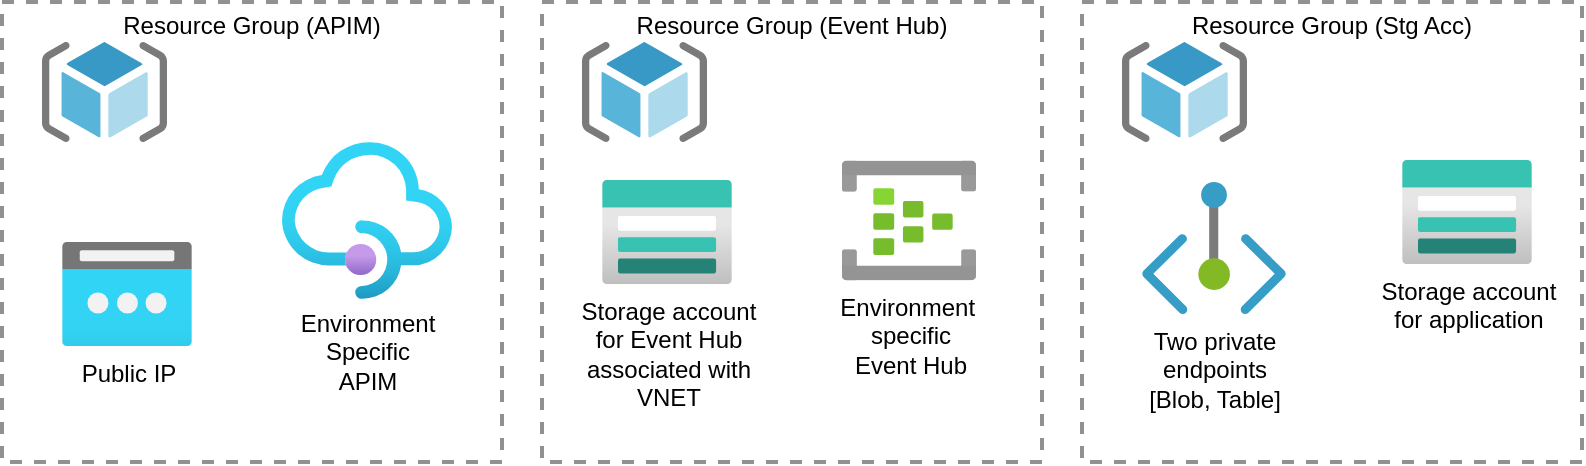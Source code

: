 <mxfile version="24.7.14">
  <diagram id="WI9T0HZ2pTsCkuznbFz-" name="Page-1">
    <mxGraphModel dx="1426" dy="767" grid="1" gridSize="10" guides="1" tooltips="1" connect="1" arrows="1" fold="1" page="1" pageScale="1" pageWidth="827" pageHeight="1169" math="0" shadow="0">
      <root>
        <mxCell id="0" />
        <mxCell id="1" parent="0" />
        <mxCell id="MAlZKIygY1-CWzmbebNj-2" value="Resource Group (APIM)" style="fontStyle=0;verticalAlign=top;align=center;spacingTop=-2;fillColor=none;rounded=0;whiteSpace=wrap;html=1;strokeColor=#919191;strokeWidth=2;dashed=1;container=1;collapsible=0;expand=0;recursiveResize=0;" vertex="1" parent="1">
          <mxGeometry x="70" y="130" width="250" height="230" as="geometry" />
        </mxCell>
        <mxCell id="MAlZKIygY1-CWzmbebNj-1" value="" style="image;sketch=0;aspect=fixed;html=1;points=[];align=center;fontSize=12;image=img/lib/mscae/ResourceGroup.svg;" vertex="1" parent="MAlZKIygY1-CWzmbebNj-2">
          <mxGeometry x="20" y="20" width="62.5" height="50" as="geometry" />
        </mxCell>
        <mxCell id="MAlZKIygY1-CWzmbebNj-7" value="" style="image;aspect=fixed;html=1;points=[];align=center;fontSize=12;image=img/lib/azure2/app_services/API_Management_Services.svg;" vertex="1" parent="MAlZKIygY1-CWzmbebNj-2">
          <mxGeometry x="140" y="70" width="85" height="78.46" as="geometry" />
        </mxCell>
        <mxCell id="MAlZKIygY1-CWzmbebNj-8" value="Environment Specific APIM" style="text;html=1;align=center;verticalAlign=middle;whiteSpace=wrap;rounded=0;" vertex="1" parent="MAlZKIygY1-CWzmbebNj-2">
          <mxGeometry x="152.5" y="160" width="60" height="30" as="geometry" />
        </mxCell>
        <mxCell id="MAlZKIygY1-CWzmbebNj-9" value="Public IP" style="image;aspect=fixed;html=1;points=[];align=center;fontSize=12;image=img/lib/azure2/networking/Public_IP_Addresses.svg;" vertex="1" parent="MAlZKIygY1-CWzmbebNj-2">
          <mxGeometry x="30" y="120" width="65" height="52" as="geometry" />
        </mxCell>
        <mxCell id="MAlZKIygY1-CWzmbebNj-3" value="Resource Group (Event Hub)" style="fontStyle=0;verticalAlign=top;align=center;spacingTop=-2;fillColor=none;rounded=0;whiteSpace=wrap;html=1;strokeColor=#919191;strokeWidth=2;dashed=1;container=1;collapsible=0;expand=0;recursiveResize=0;" vertex="1" parent="1">
          <mxGeometry x="340" y="130" width="250" height="230" as="geometry" />
        </mxCell>
        <mxCell id="MAlZKIygY1-CWzmbebNj-4" value="" style="image;sketch=0;aspect=fixed;html=1;points=[];align=center;fontSize=12;image=img/lib/mscae/ResourceGroup.svg;" vertex="1" parent="MAlZKIygY1-CWzmbebNj-3">
          <mxGeometry x="20" y="20" width="62.5" height="50" as="geometry" />
        </mxCell>
        <mxCell id="MAlZKIygY1-CWzmbebNj-10" value="Environment&amp;nbsp;&lt;div&gt;specific&lt;/div&gt;&lt;div&gt;Event Hub&lt;/div&gt;" style="image;aspect=fixed;html=1;points=[];align=center;fontSize=12;image=img/lib/azure2/iot/Event_Hubs.svg;" vertex="1" parent="MAlZKIygY1-CWzmbebNj-3">
          <mxGeometry x="150" y="79.23" width="67" height="60" as="geometry" />
        </mxCell>
        <mxCell id="MAlZKIygY1-CWzmbebNj-11" value="Storage account&lt;div&gt;for Event Hub&lt;/div&gt;&lt;div&gt;associated with&lt;/div&gt;&lt;div&gt;VNET&lt;/div&gt;" style="image;aspect=fixed;html=1;points=[];align=center;fontSize=12;image=img/lib/azure2/storage/Storage_Accounts.svg;" vertex="1" parent="MAlZKIygY1-CWzmbebNj-3">
          <mxGeometry x="30" y="89" width="65" height="52" as="geometry" />
        </mxCell>
        <mxCell id="MAlZKIygY1-CWzmbebNj-5" value="Resource Group (Stg Acc)" style="fontStyle=0;verticalAlign=top;align=center;spacingTop=-2;fillColor=none;rounded=0;whiteSpace=wrap;html=1;strokeColor=#919191;strokeWidth=2;dashed=1;container=1;collapsible=0;expand=0;recursiveResize=0;" vertex="1" parent="1">
          <mxGeometry x="610" y="130" width="250" height="230" as="geometry" />
        </mxCell>
        <mxCell id="MAlZKIygY1-CWzmbebNj-6" value="" style="image;sketch=0;aspect=fixed;html=1;points=[];align=center;fontSize=12;image=img/lib/mscae/ResourceGroup.svg;" vertex="1" parent="MAlZKIygY1-CWzmbebNj-5">
          <mxGeometry x="20" y="20" width="62.5" height="50" as="geometry" />
        </mxCell>
        <mxCell id="MAlZKIygY1-CWzmbebNj-12" value="Storage account&lt;div&gt;for application&lt;/div&gt;" style="image;aspect=fixed;html=1;points=[];align=center;fontSize=12;image=img/lib/azure2/storage/Storage_Accounts.svg;" vertex="1" parent="MAlZKIygY1-CWzmbebNj-5">
          <mxGeometry x="160" y="79" width="65" height="52" as="geometry" />
        </mxCell>
        <mxCell id="MAlZKIygY1-CWzmbebNj-13" value="Two private&lt;div&gt;endpoints&lt;/div&gt;&lt;div&gt;[Blob, Table]&lt;/div&gt;" style="image;aspect=fixed;html=1;points=[];align=center;fontSize=12;image=img/lib/azure2/networking/Private_Endpoint.svg;" vertex="1" parent="MAlZKIygY1-CWzmbebNj-5">
          <mxGeometry x="30" y="90" width="72" height="66" as="geometry" />
        </mxCell>
      </root>
    </mxGraphModel>
  </diagram>
</mxfile>
